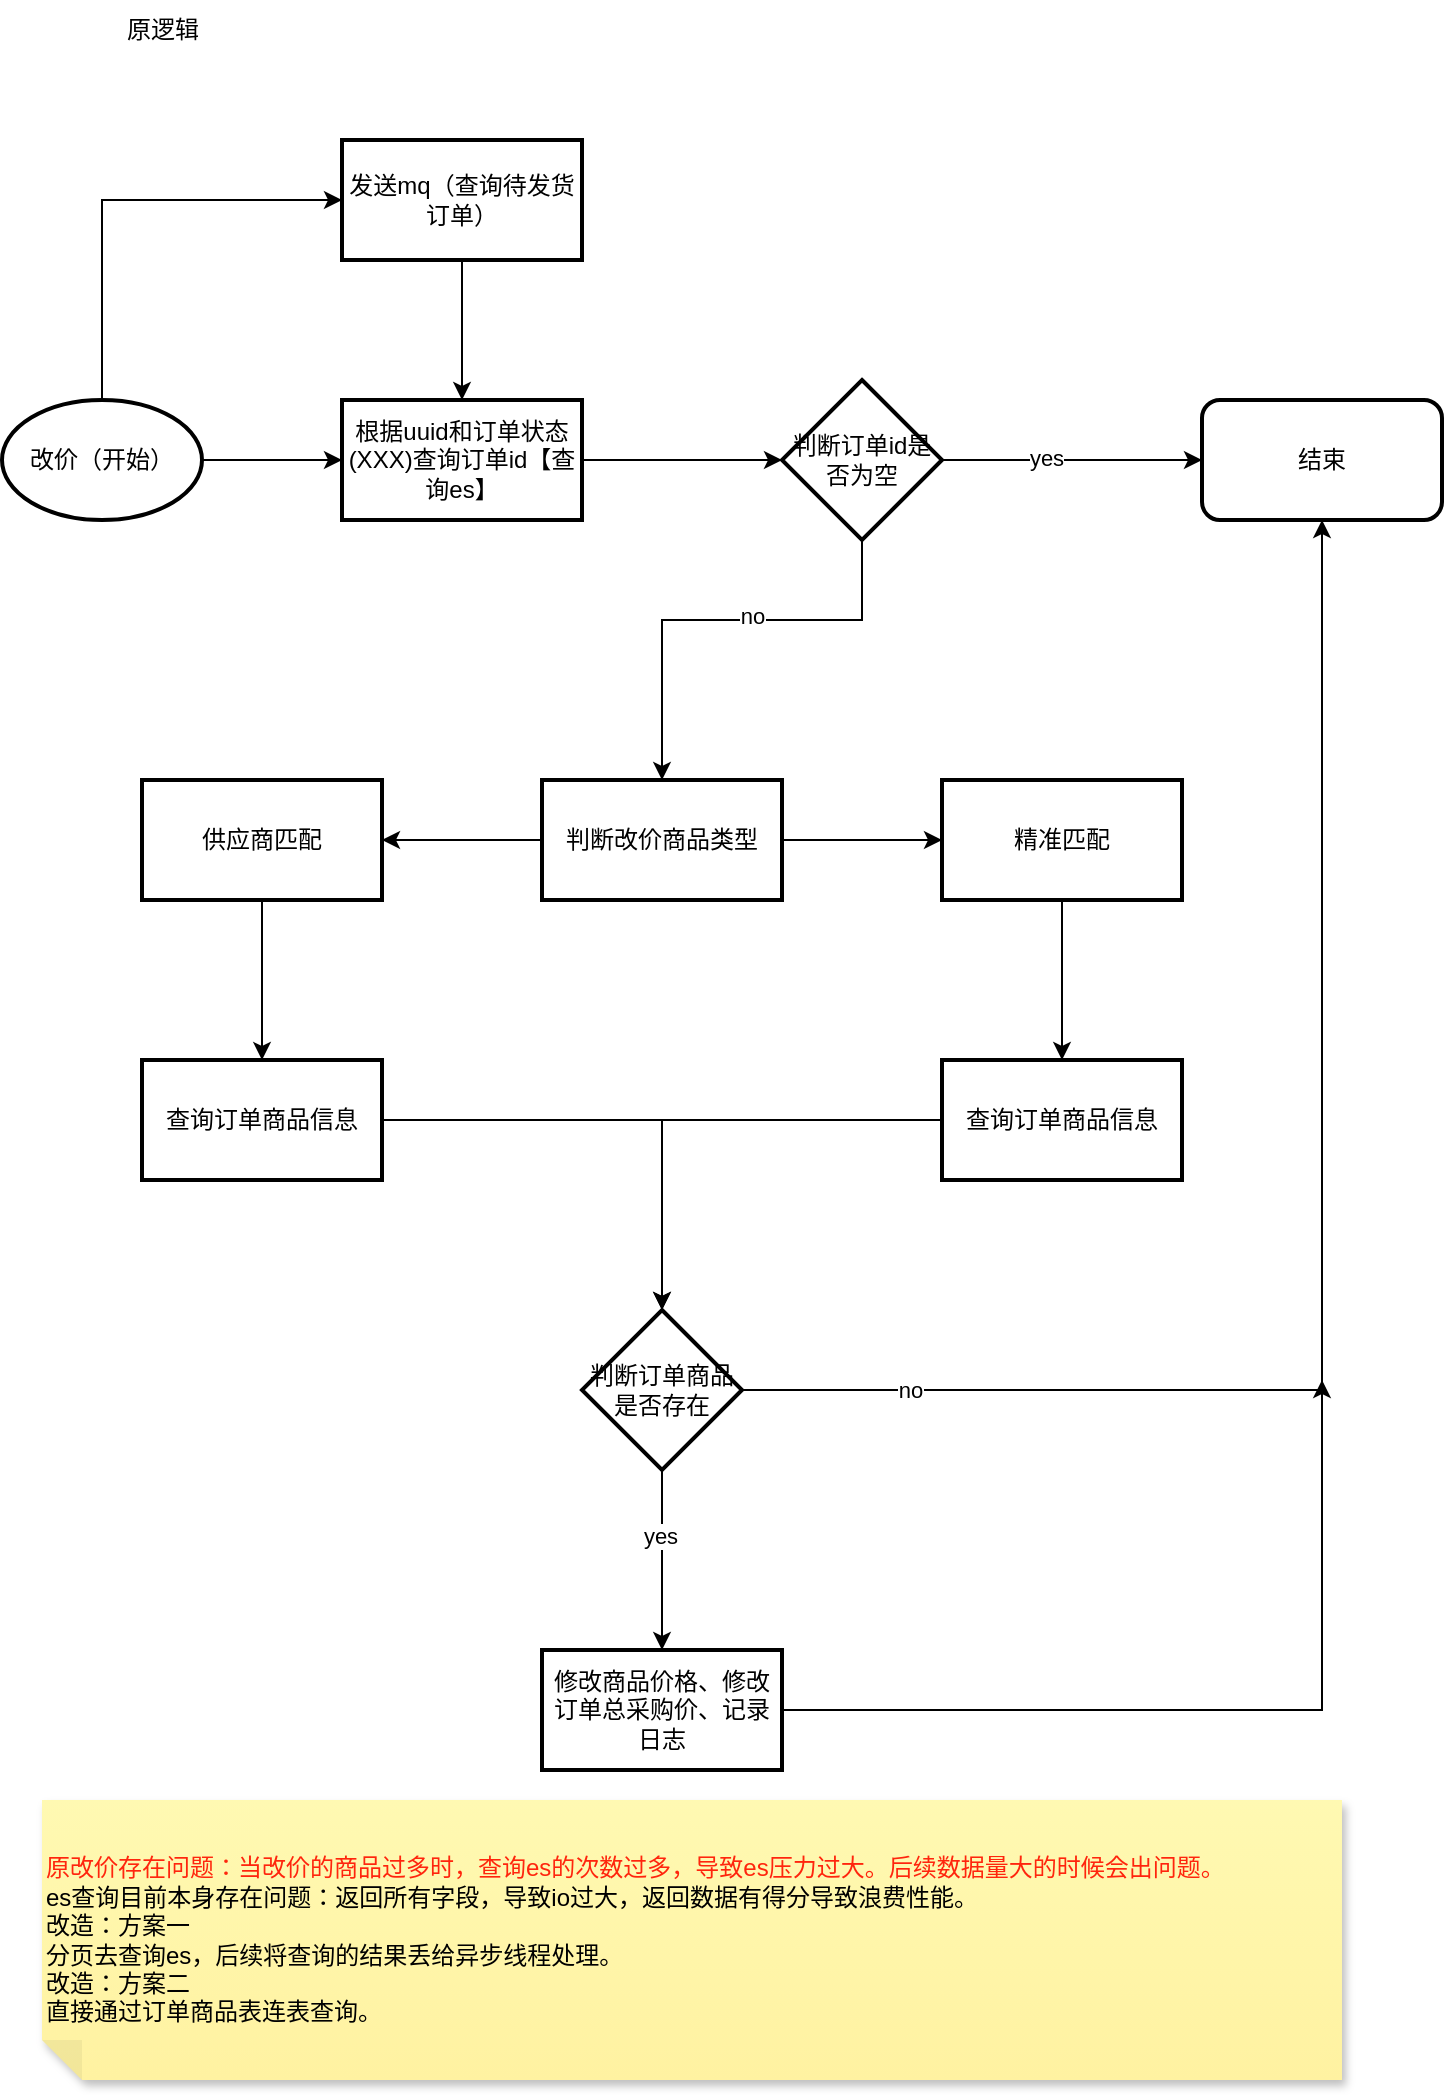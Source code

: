 <mxfile version="26.1.0">
  <diagram id="C5RBs43oDa-KdzZeNtuy" name="Page-1">
    <mxGraphModel dx="1050" dy="530" grid="1" gridSize="10" guides="1" tooltips="1" connect="1" arrows="1" fold="1" page="1" pageScale="1" pageWidth="827" pageHeight="1169" math="0" shadow="0">
      <root>
        <mxCell id="WIyWlLk6GJQsqaUBKTNV-0" />
        <mxCell id="WIyWlLk6GJQsqaUBKTNV-1" parent="WIyWlLk6GJQsqaUBKTNV-0" />
        <mxCell id="Zge93vPWhQPrUG6nBFem-1" value="原逻辑" style="text;html=1;align=center;verticalAlign=middle;resizable=0;points=[];autosize=1;strokeColor=none;fillColor=none;" vertex="1" parent="WIyWlLk6GJQsqaUBKTNV-1">
          <mxGeometry x="80" y="30" width="60" height="30" as="geometry" />
        </mxCell>
        <mxCell id="Zge93vPWhQPrUG6nBFem-5" value="" style="edgeStyle=orthogonalEdgeStyle;rounded=0;orthogonalLoop=1;jettySize=auto;html=1;" edge="1" parent="WIyWlLk6GJQsqaUBKTNV-1" source="Zge93vPWhQPrUG6nBFem-2" target="Zge93vPWhQPrUG6nBFem-4">
          <mxGeometry relative="1" as="geometry" />
        </mxCell>
        <mxCell id="Zge93vPWhQPrUG6nBFem-32" value="" style="edgeStyle=orthogonalEdgeStyle;rounded=0;orthogonalLoop=1;jettySize=auto;html=1;" edge="1" parent="WIyWlLk6GJQsqaUBKTNV-1" source="Zge93vPWhQPrUG6nBFem-2" target="Zge93vPWhQPrUG6nBFem-31">
          <mxGeometry relative="1" as="geometry">
            <Array as="points">
              <mxPoint x="80" y="130" />
            </Array>
          </mxGeometry>
        </mxCell>
        <mxCell id="Zge93vPWhQPrUG6nBFem-2" value="改价（开始）" style="strokeWidth=2;html=1;shape=mxgraph.flowchart.start_1;whiteSpace=wrap;" vertex="1" parent="WIyWlLk6GJQsqaUBKTNV-1">
          <mxGeometry x="30" y="230" width="100" height="60" as="geometry" />
        </mxCell>
        <mxCell id="Zge93vPWhQPrUG6nBFem-7" value="" style="edgeStyle=orthogonalEdgeStyle;rounded=0;orthogonalLoop=1;jettySize=auto;html=1;" edge="1" parent="WIyWlLk6GJQsqaUBKTNV-1" source="Zge93vPWhQPrUG6nBFem-4" target="Zge93vPWhQPrUG6nBFem-6">
          <mxGeometry relative="1" as="geometry" />
        </mxCell>
        <mxCell id="Zge93vPWhQPrUG6nBFem-4" value="根据uuid和订单状态(XXX)查询订单id【查询es】" style="whiteSpace=wrap;html=1;strokeWidth=2;" vertex="1" parent="WIyWlLk6GJQsqaUBKTNV-1">
          <mxGeometry x="200" y="230" width="120" height="60" as="geometry" />
        </mxCell>
        <mxCell id="Zge93vPWhQPrUG6nBFem-9" value="" style="edgeStyle=orthogonalEdgeStyle;rounded=0;orthogonalLoop=1;jettySize=auto;html=1;" edge="1" parent="WIyWlLk6GJQsqaUBKTNV-1" source="Zge93vPWhQPrUG6nBFem-6" target="Zge93vPWhQPrUG6nBFem-8">
          <mxGeometry relative="1" as="geometry" />
        </mxCell>
        <mxCell id="Zge93vPWhQPrUG6nBFem-10" value="yes" style="edgeLabel;html=1;align=center;verticalAlign=middle;resizable=0;points=[];" vertex="1" connectable="0" parent="Zge93vPWhQPrUG6nBFem-9">
          <mxGeometry x="-0.207" y="1" relative="1" as="geometry">
            <mxPoint as="offset" />
          </mxGeometry>
        </mxCell>
        <mxCell id="Zge93vPWhQPrUG6nBFem-12" value="" style="edgeStyle=orthogonalEdgeStyle;rounded=0;orthogonalLoop=1;jettySize=auto;html=1;" edge="1" parent="WIyWlLk6GJQsqaUBKTNV-1" source="Zge93vPWhQPrUG6nBFem-6" target="Zge93vPWhQPrUG6nBFem-11">
          <mxGeometry relative="1" as="geometry">
            <Array as="points">
              <mxPoint x="460" y="340" />
              <mxPoint x="360" y="340" />
            </Array>
          </mxGeometry>
        </mxCell>
        <mxCell id="Zge93vPWhQPrUG6nBFem-13" value="no" style="edgeLabel;html=1;align=center;verticalAlign=middle;resizable=0;points=[];" vertex="1" connectable="0" parent="Zge93vPWhQPrUG6nBFem-12">
          <mxGeometry x="-0.138" y="-2" relative="1" as="geometry">
            <mxPoint as="offset" />
          </mxGeometry>
        </mxCell>
        <mxCell id="Zge93vPWhQPrUG6nBFem-6" value="判断订单id是否为空" style="rhombus;whiteSpace=wrap;html=1;strokeWidth=2;" vertex="1" parent="WIyWlLk6GJQsqaUBKTNV-1">
          <mxGeometry x="420" y="220" width="80" height="80" as="geometry" />
        </mxCell>
        <mxCell id="Zge93vPWhQPrUG6nBFem-8" value="结束" style="rounded=1;whiteSpace=wrap;html=1;strokeWidth=2;" vertex="1" parent="WIyWlLk6GJQsqaUBKTNV-1">
          <mxGeometry x="630" y="230" width="120" height="60" as="geometry" />
        </mxCell>
        <mxCell id="Zge93vPWhQPrUG6nBFem-15" value="" style="edgeStyle=orthogonalEdgeStyle;rounded=0;orthogonalLoop=1;jettySize=auto;html=1;" edge="1" parent="WIyWlLk6GJQsqaUBKTNV-1" source="Zge93vPWhQPrUG6nBFem-11" target="Zge93vPWhQPrUG6nBFem-14">
          <mxGeometry relative="1" as="geometry" />
        </mxCell>
        <mxCell id="Zge93vPWhQPrUG6nBFem-17" value="" style="edgeStyle=orthogonalEdgeStyle;rounded=0;orthogonalLoop=1;jettySize=auto;html=1;" edge="1" parent="WIyWlLk6GJQsqaUBKTNV-1" source="Zge93vPWhQPrUG6nBFem-11" target="Zge93vPWhQPrUG6nBFem-16">
          <mxGeometry relative="1" as="geometry" />
        </mxCell>
        <mxCell id="Zge93vPWhQPrUG6nBFem-11" value="判断改价商品类型" style="whiteSpace=wrap;html=1;strokeWidth=2;" vertex="1" parent="WIyWlLk6GJQsqaUBKTNV-1">
          <mxGeometry x="300" y="420" width="120" height="60" as="geometry" />
        </mxCell>
        <mxCell id="Zge93vPWhQPrUG6nBFem-20" value="" style="edgeStyle=orthogonalEdgeStyle;rounded=0;orthogonalLoop=1;jettySize=auto;html=1;" edge="1" parent="WIyWlLk6GJQsqaUBKTNV-1" source="Zge93vPWhQPrUG6nBFem-14" target="Zge93vPWhQPrUG6nBFem-19">
          <mxGeometry relative="1" as="geometry">
            <Array as="points">
              <mxPoint x="160" y="585" />
            </Array>
          </mxGeometry>
        </mxCell>
        <mxCell id="Zge93vPWhQPrUG6nBFem-14" value="供应商匹配" style="whiteSpace=wrap;html=1;strokeWidth=2;" vertex="1" parent="WIyWlLk6GJQsqaUBKTNV-1">
          <mxGeometry x="100" y="420" width="120" height="60" as="geometry" />
        </mxCell>
        <mxCell id="Zge93vPWhQPrUG6nBFem-70" value="" style="edgeStyle=orthogonalEdgeStyle;rounded=0;orthogonalLoop=1;jettySize=auto;html=1;" edge="1" parent="WIyWlLk6GJQsqaUBKTNV-1" source="Zge93vPWhQPrUG6nBFem-16" target="Zge93vPWhQPrUG6nBFem-69">
          <mxGeometry relative="1" as="geometry" />
        </mxCell>
        <mxCell id="Zge93vPWhQPrUG6nBFem-16" value="精准匹配" style="whiteSpace=wrap;html=1;strokeWidth=2;" vertex="1" parent="WIyWlLk6GJQsqaUBKTNV-1">
          <mxGeometry x="500" y="420" width="120" height="60" as="geometry" />
        </mxCell>
        <mxCell id="Zge93vPWhQPrUG6nBFem-23" value="" style="edgeStyle=orthogonalEdgeStyle;rounded=0;orthogonalLoop=1;jettySize=auto;html=1;" edge="1" parent="WIyWlLk6GJQsqaUBKTNV-1" source="Zge93vPWhQPrUG6nBFem-19" target="Zge93vPWhQPrUG6nBFem-22">
          <mxGeometry relative="1" as="geometry" />
        </mxCell>
        <mxCell id="Zge93vPWhQPrUG6nBFem-19" value="查询订单商品信息" style="whiteSpace=wrap;html=1;strokeWidth=2;" vertex="1" parent="WIyWlLk6GJQsqaUBKTNV-1">
          <mxGeometry x="100" y="560" width="120" height="60" as="geometry" />
        </mxCell>
        <mxCell id="Zge93vPWhQPrUG6nBFem-24" style="edgeStyle=orthogonalEdgeStyle;rounded=0;orthogonalLoop=1;jettySize=auto;html=1;entryX=0.5;entryY=1;entryDx=0;entryDy=0;" edge="1" parent="WIyWlLk6GJQsqaUBKTNV-1" source="Zge93vPWhQPrUG6nBFem-22" target="Zge93vPWhQPrUG6nBFem-8">
          <mxGeometry relative="1" as="geometry">
            <Array as="points">
              <mxPoint x="690" y="725" />
            </Array>
          </mxGeometry>
        </mxCell>
        <mxCell id="Zge93vPWhQPrUG6nBFem-25" value="no" style="edgeLabel;html=1;align=center;verticalAlign=middle;resizable=0;points=[];" vertex="1" connectable="0" parent="Zge93vPWhQPrUG6nBFem-24">
          <mxGeometry x="-0.77" relative="1" as="geometry">
            <mxPoint as="offset" />
          </mxGeometry>
        </mxCell>
        <mxCell id="Zge93vPWhQPrUG6nBFem-27" value="" style="edgeStyle=orthogonalEdgeStyle;rounded=0;orthogonalLoop=1;jettySize=auto;html=1;" edge="1" parent="WIyWlLk6GJQsqaUBKTNV-1" source="Zge93vPWhQPrUG6nBFem-22" target="Zge93vPWhQPrUG6nBFem-26">
          <mxGeometry relative="1" as="geometry" />
        </mxCell>
        <mxCell id="Zge93vPWhQPrUG6nBFem-28" value="yes" style="edgeLabel;html=1;align=center;verticalAlign=middle;resizable=0;points=[];" vertex="1" connectable="0" parent="Zge93vPWhQPrUG6nBFem-27">
          <mxGeometry x="-0.271" y="-1" relative="1" as="geometry">
            <mxPoint as="offset" />
          </mxGeometry>
        </mxCell>
        <mxCell id="Zge93vPWhQPrUG6nBFem-22" value="判断订单商品是否存在" style="rhombus;whiteSpace=wrap;html=1;strokeWidth=2;" vertex="1" parent="WIyWlLk6GJQsqaUBKTNV-1">
          <mxGeometry x="320" y="685" width="80" height="80" as="geometry" />
        </mxCell>
        <mxCell id="Zge93vPWhQPrUG6nBFem-29" style="edgeStyle=orthogonalEdgeStyle;rounded=0;orthogonalLoop=1;jettySize=auto;html=1;" edge="1" parent="WIyWlLk6GJQsqaUBKTNV-1" source="Zge93vPWhQPrUG6nBFem-26">
          <mxGeometry relative="1" as="geometry">
            <mxPoint x="690" y="720" as="targetPoint" />
            <Array as="points">
              <mxPoint x="690" y="885" />
            </Array>
          </mxGeometry>
        </mxCell>
        <mxCell id="Zge93vPWhQPrUG6nBFem-26" value="修改商品价格、修改订单总采购价、记录日志" style="whiteSpace=wrap;html=1;strokeWidth=2;" vertex="1" parent="WIyWlLk6GJQsqaUBKTNV-1">
          <mxGeometry x="300" y="855" width="120" height="60" as="geometry" />
        </mxCell>
        <mxCell id="Zge93vPWhQPrUG6nBFem-33" style="edgeStyle=orthogonalEdgeStyle;rounded=0;orthogonalLoop=1;jettySize=auto;html=1;entryX=0.5;entryY=0;entryDx=0;entryDy=0;" edge="1" parent="WIyWlLk6GJQsqaUBKTNV-1" source="Zge93vPWhQPrUG6nBFem-31" target="Zge93vPWhQPrUG6nBFem-4">
          <mxGeometry relative="1" as="geometry" />
        </mxCell>
        <mxCell id="Zge93vPWhQPrUG6nBFem-31" value="发送mq（查询待发货订单）" style="whiteSpace=wrap;html=1;strokeWidth=2;" vertex="1" parent="WIyWlLk6GJQsqaUBKTNV-1">
          <mxGeometry x="200" y="100" width="120" height="60" as="geometry" />
        </mxCell>
        <mxCell id="Zge93vPWhQPrUG6nBFem-68" value="&lt;span style=&quot;color: rgb(255, 37, 13); text-wrap-mode: nowrap;&quot;&gt;原改价存在问题：当改价的商品过多时，查询es的次数过多，导致es压力过大。后续数据量大的时候会出问题。&lt;/span&gt;&lt;div&gt;&lt;span style=&quot;color: rgb(255, 37, 13); text-wrap-mode: nowrap;&quot;&gt;&lt;span style=&quot;color: rgb(0, 0, 0);&quot;&gt;es查询目前本身存在问题：返回所有字段，导致io过大，返回数据有得分导致浪费性能。&lt;/span&gt;&lt;/span&gt;&lt;/div&gt;&lt;div&gt;&lt;span style=&quot;color: rgb(255, 37, 13); text-wrap-mode: nowrap;&quot;&gt;&lt;span style=&quot;color: rgb(0, 0, 0);&quot;&gt;改造：方案一&lt;div&gt;分页去查询es，后续将查询的结果丢给异步线程处理。&lt;/div&gt;&lt;div&gt;改造：方案二&lt;div&gt;直接通过订单商品表连表查询。&lt;/div&gt;&lt;/div&gt;&lt;/span&gt;&lt;/span&gt;&lt;/div&gt;" style="shape=note;whiteSpace=wrap;html=1;backgroundOutline=1;fontColor=#000000;darkOpacity=0.05;fillColor=#FFF9B2;strokeColor=none;fillStyle=solid;direction=west;gradientDirection=north;gradientColor=#FFF2A1;shadow=1;size=20;pointerEvents=1;align=left;" vertex="1" parent="WIyWlLk6GJQsqaUBKTNV-1">
          <mxGeometry x="50" y="930" width="650" height="140" as="geometry" />
        </mxCell>
        <mxCell id="Zge93vPWhQPrUG6nBFem-71" style="edgeStyle=orthogonalEdgeStyle;rounded=0;orthogonalLoop=1;jettySize=auto;html=1;entryX=0.5;entryY=0;entryDx=0;entryDy=0;" edge="1" parent="WIyWlLk6GJQsqaUBKTNV-1" source="Zge93vPWhQPrUG6nBFem-69" target="Zge93vPWhQPrUG6nBFem-22">
          <mxGeometry relative="1" as="geometry" />
        </mxCell>
        <mxCell id="Zge93vPWhQPrUG6nBFem-69" value="查询订单商品信息" style="whiteSpace=wrap;html=1;strokeWidth=2;" vertex="1" parent="WIyWlLk6GJQsqaUBKTNV-1">
          <mxGeometry x="500" y="560" width="120" height="60" as="geometry" />
        </mxCell>
      </root>
    </mxGraphModel>
  </diagram>
</mxfile>
